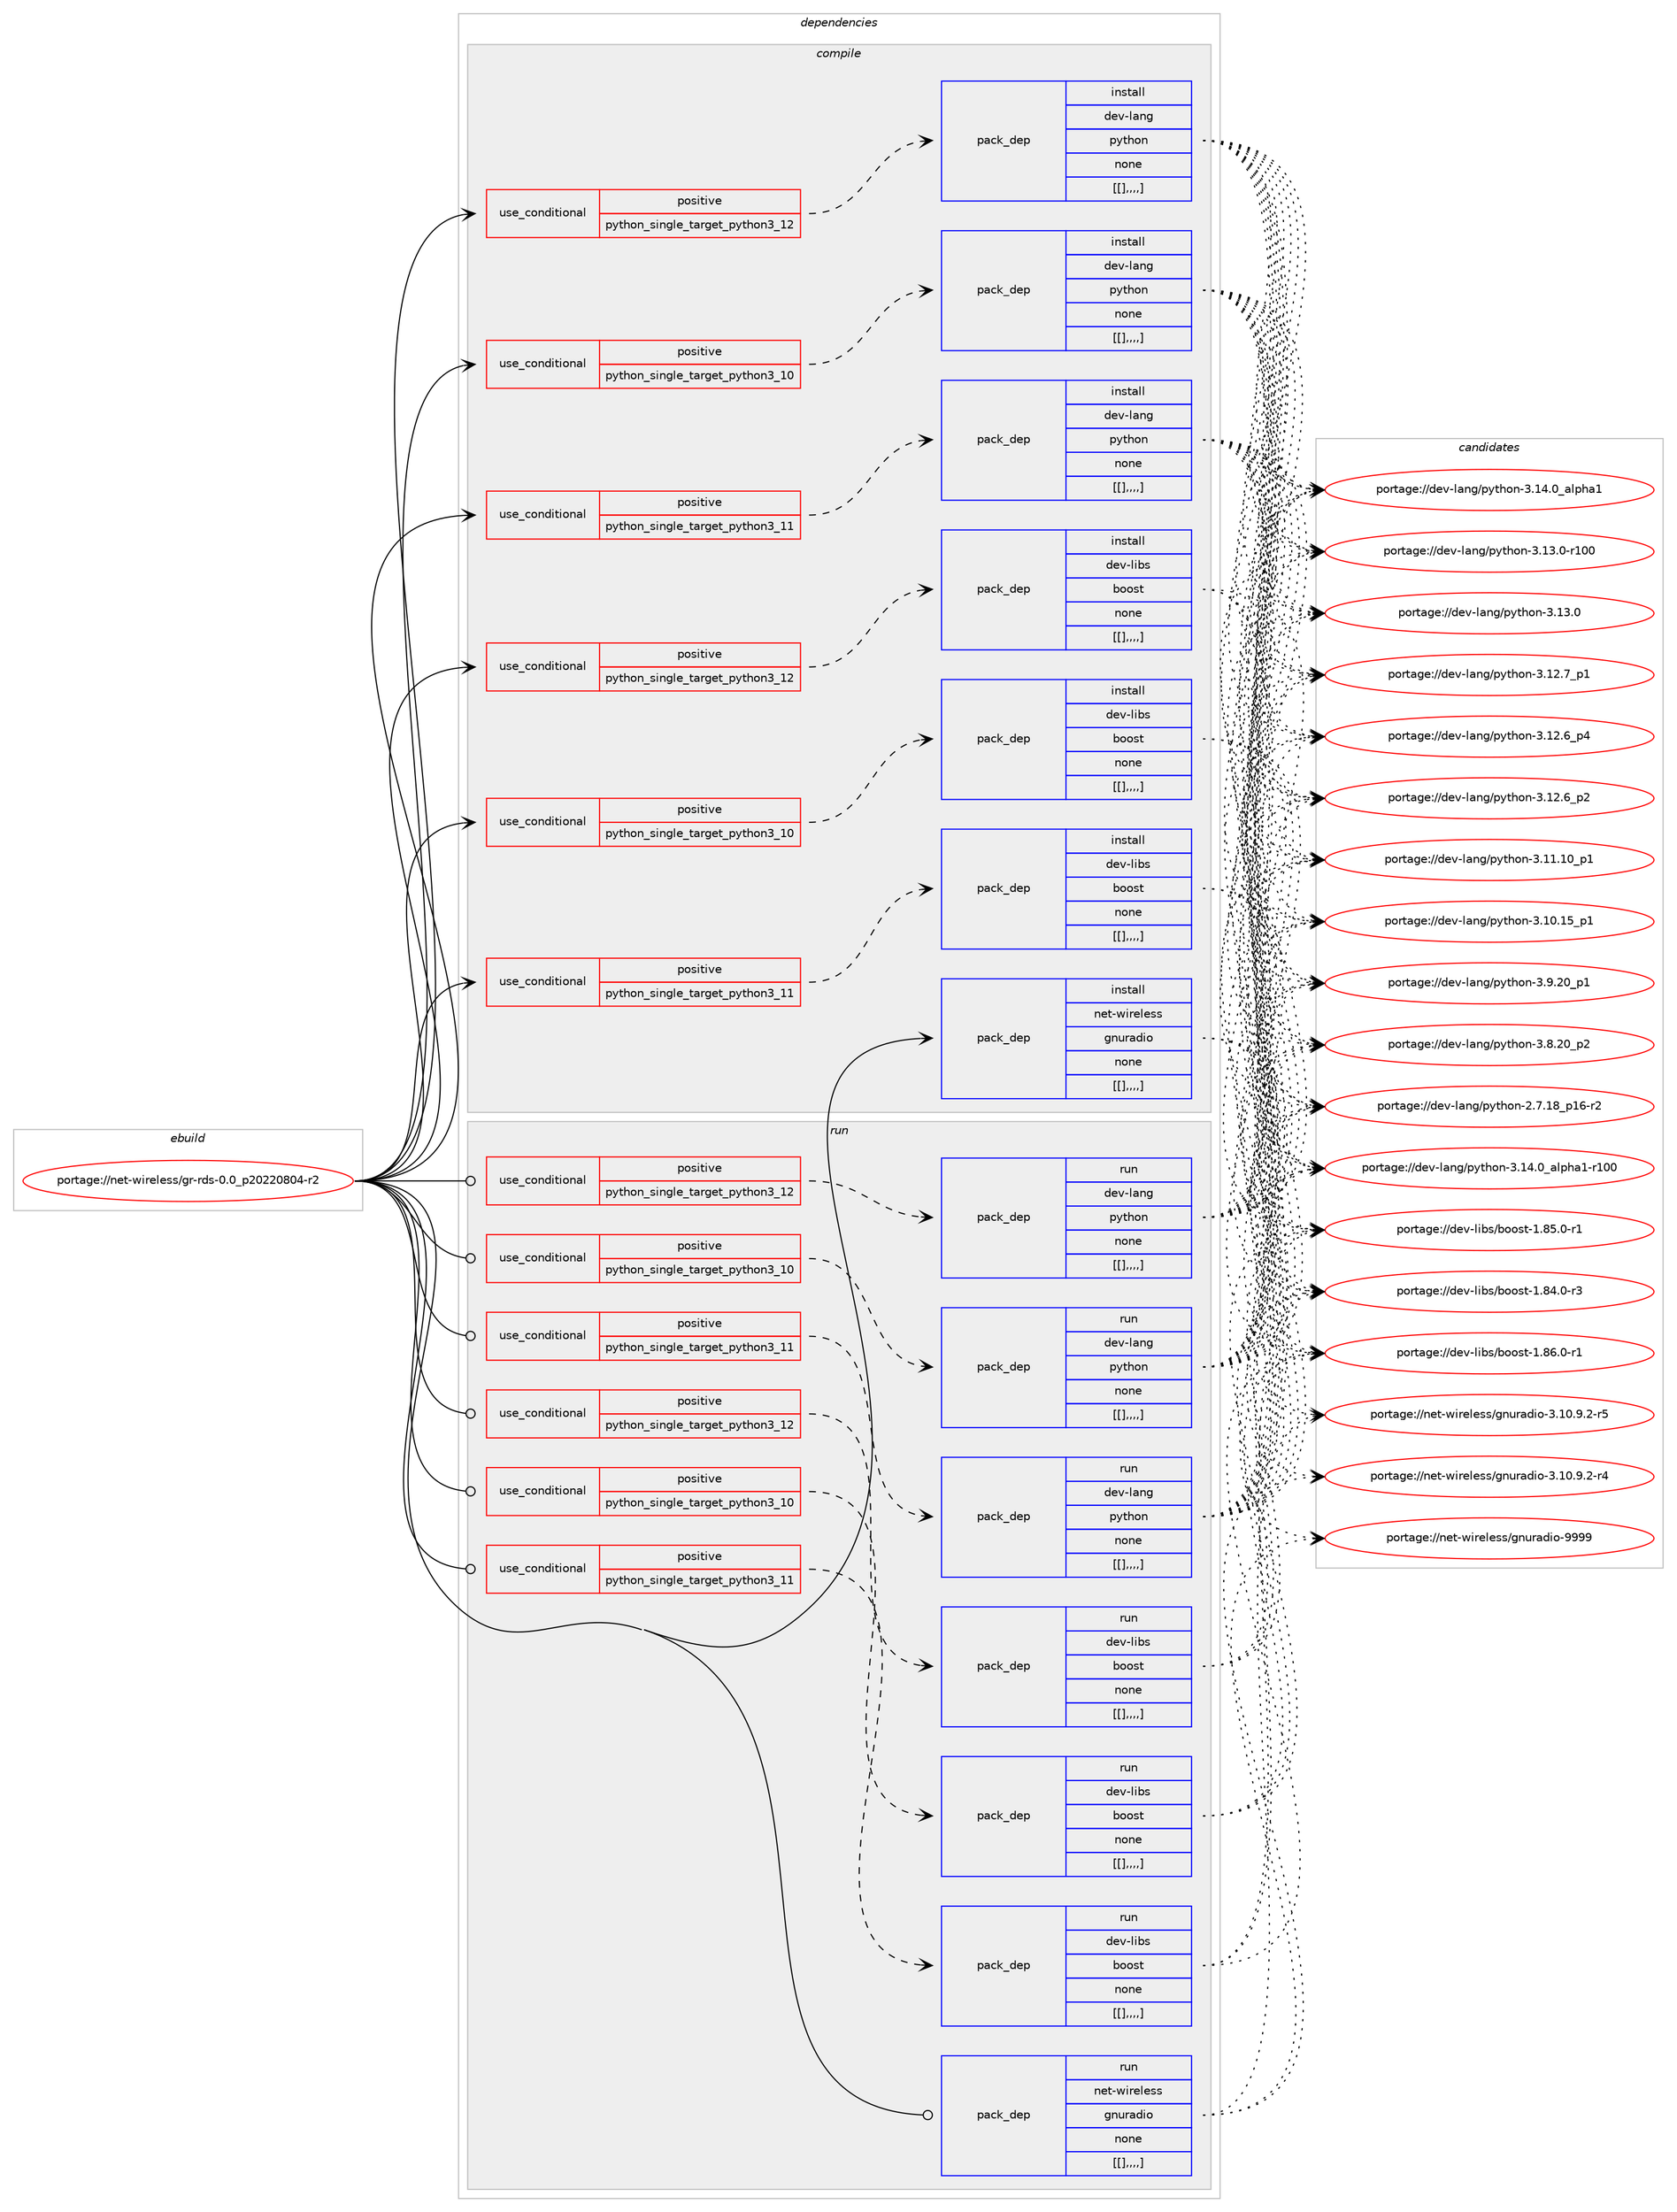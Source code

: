 digraph prolog {

# *************
# Graph options
# *************

newrank=true;
concentrate=true;
compound=true;
graph [rankdir=LR,fontname=Helvetica,fontsize=10,ranksep=1.5];#, ranksep=2.5, nodesep=0.2];
edge  [arrowhead=vee];
node  [fontname=Helvetica,fontsize=10];

# **********
# The ebuild
# **********

subgraph cluster_leftcol {
color=gray;
label=<<i>ebuild</i>>;
id [label="portage://net-wireless/gr-rds-0.0_p20220804-r2", color=red, width=4, href="../net-wireless/gr-rds-0.0_p20220804-r2.svg"];
}

# ****************
# The dependencies
# ****************

subgraph cluster_midcol {
color=gray;
label=<<i>dependencies</i>>;
subgraph cluster_compile {
fillcolor="#eeeeee";
style=filled;
label=<<i>compile</i>>;
subgraph cond109152 {
dependency411525 [label=<<TABLE BORDER="0" CELLBORDER="1" CELLSPACING="0" CELLPADDING="4"><TR><TD ROWSPAN="3" CELLPADDING="10">use_conditional</TD></TR><TR><TD>positive</TD></TR><TR><TD>python_single_target_python3_10</TD></TR></TABLE>>, shape=none, color=red];
subgraph pack299286 {
dependency411526 [label=<<TABLE BORDER="0" CELLBORDER="1" CELLSPACING="0" CELLPADDING="4" WIDTH="220"><TR><TD ROWSPAN="6" CELLPADDING="30">pack_dep</TD></TR><TR><TD WIDTH="110">install</TD></TR><TR><TD>dev-lang</TD></TR><TR><TD>python</TD></TR><TR><TD>none</TD></TR><TR><TD>[[],,,,]</TD></TR></TABLE>>, shape=none, color=blue];
}
dependency411525:e -> dependency411526:w [weight=20,style="dashed",arrowhead="vee"];
}
id:e -> dependency411525:w [weight=20,style="solid",arrowhead="vee"];
subgraph cond109174 {
dependency411607 [label=<<TABLE BORDER="0" CELLBORDER="1" CELLSPACING="0" CELLPADDING="4"><TR><TD ROWSPAN="3" CELLPADDING="10">use_conditional</TD></TR><TR><TD>positive</TD></TR><TR><TD>python_single_target_python3_10</TD></TR></TABLE>>, shape=none, color=red];
subgraph pack299350 {
dependency411641 [label=<<TABLE BORDER="0" CELLBORDER="1" CELLSPACING="0" CELLPADDING="4" WIDTH="220"><TR><TD ROWSPAN="6" CELLPADDING="30">pack_dep</TD></TR><TR><TD WIDTH="110">install</TD></TR><TR><TD>dev-libs</TD></TR><TR><TD>boost</TD></TR><TR><TD>none</TD></TR><TR><TD>[[],,,,]</TD></TR></TABLE>>, shape=none, color=blue];
}
dependency411607:e -> dependency411641:w [weight=20,style="dashed",arrowhead="vee"];
}
id:e -> dependency411607:w [weight=20,style="solid",arrowhead="vee"];
subgraph cond109204 {
dependency411647 [label=<<TABLE BORDER="0" CELLBORDER="1" CELLSPACING="0" CELLPADDING="4"><TR><TD ROWSPAN="3" CELLPADDING="10">use_conditional</TD></TR><TR><TD>positive</TD></TR><TR><TD>python_single_target_python3_11</TD></TR></TABLE>>, shape=none, color=red];
subgraph pack299374 {
dependency411683 [label=<<TABLE BORDER="0" CELLBORDER="1" CELLSPACING="0" CELLPADDING="4" WIDTH="220"><TR><TD ROWSPAN="6" CELLPADDING="30">pack_dep</TD></TR><TR><TD WIDTH="110">install</TD></TR><TR><TD>dev-lang</TD></TR><TR><TD>python</TD></TR><TR><TD>none</TD></TR><TR><TD>[[],,,,]</TD></TR></TABLE>>, shape=none, color=blue];
}
dependency411647:e -> dependency411683:w [weight=20,style="dashed",arrowhead="vee"];
}
id:e -> dependency411647:w [weight=20,style="solid",arrowhead="vee"];
subgraph cond109223 {
dependency411786 [label=<<TABLE BORDER="0" CELLBORDER="1" CELLSPACING="0" CELLPADDING="4"><TR><TD ROWSPAN="3" CELLPADDING="10">use_conditional</TD></TR><TR><TD>positive</TD></TR><TR><TD>python_single_target_python3_11</TD></TR></TABLE>>, shape=none, color=red];
subgraph pack299466 {
dependency411802 [label=<<TABLE BORDER="0" CELLBORDER="1" CELLSPACING="0" CELLPADDING="4" WIDTH="220"><TR><TD ROWSPAN="6" CELLPADDING="30">pack_dep</TD></TR><TR><TD WIDTH="110">install</TD></TR><TR><TD>dev-libs</TD></TR><TR><TD>boost</TD></TR><TR><TD>none</TD></TR><TR><TD>[[],,,,]</TD></TR></TABLE>>, shape=none, color=blue];
}
dependency411786:e -> dependency411802:w [weight=20,style="dashed",arrowhead="vee"];
}
id:e -> dependency411786:w [weight=20,style="solid",arrowhead="vee"];
subgraph cond109255 {
dependency411847 [label=<<TABLE BORDER="0" CELLBORDER="1" CELLSPACING="0" CELLPADDING="4"><TR><TD ROWSPAN="3" CELLPADDING="10">use_conditional</TD></TR><TR><TD>positive</TD></TR><TR><TD>python_single_target_python3_12</TD></TR></TABLE>>, shape=none, color=red];
subgraph pack299499 {
dependency411856 [label=<<TABLE BORDER="0" CELLBORDER="1" CELLSPACING="0" CELLPADDING="4" WIDTH="220"><TR><TD ROWSPAN="6" CELLPADDING="30">pack_dep</TD></TR><TR><TD WIDTH="110">install</TD></TR><TR><TD>dev-lang</TD></TR><TR><TD>python</TD></TR><TR><TD>none</TD></TR><TR><TD>[[],,,,]</TD></TR></TABLE>>, shape=none, color=blue];
}
dependency411847:e -> dependency411856:w [weight=20,style="dashed",arrowhead="vee"];
}
id:e -> dependency411847:w [weight=20,style="solid",arrowhead="vee"];
subgraph cond109278 {
dependency411881 [label=<<TABLE BORDER="0" CELLBORDER="1" CELLSPACING="0" CELLPADDING="4"><TR><TD ROWSPAN="3" CELLPADDING="10">use_conditional</TD></TR><TR><TD>positive</TD></TR><TR><TD>python_single_target_python3_12</TD></TR></TABLE>>, shape=none, color=red];
subgraph pack299532 {
dependency411949 [label=<<TABLE BORDER="0" CELLBORDER="1" CELLSPACING="0" CELLPADDING="4" WIDTH="220"><TR><TD ROWSPAN="6" CELLPADDING="30">pack_dep</TD></TR><TR><TD WIDTH="110">install</TD></TR><TR><TD>dev-libs</TD></TR><TR><TD>boost</TD></TR><TR><TD>none</TD></TR><TR><TD>[[],,,,]</TD></TR></TABLE>>, shape=none, color=blue];
}
dependency411881:e -> dependency411949:w [weight=20,style="dashed",arrowhead="vee"];
}
id:e -> dependency411881:w [weight=20,style="solid",arrowhead="vee"];
subgraph pack299567 {
dependency411972 [label=<<TABLE BORDER="0" CELLBORDER="1" CELLSPACING="0" CELLPADDING="4" WIDTH="220"><TR><TD ROWSPAN="6" CELLPADDING="30">pack_dep</TD></TR><TR><TD WIDTH="110">install</TD></TR><TR><TD>net-wireless</TD></TR><TR><TD>gnuradio</TD></TR><TR><TD>none</TD></TR><TR><TD>[[],,,,]</TD></TR></TABLE>>, shape=none, color=blue];
}
id:e -> dependency411972:w [weight=20,style="solid",arrowhead="vee"];
}
subgraph cluster_compileandrun {
fillcolor="#eeeeee";
style=filled;
label=<<i>compile and run</i>>;
}
subgraph cluster_run {
fillcolor="#eeeeee";
style=filled;
label=<<i>run</i>>;
subgraph cond109319 {
dependency412004 [label=<<TABLE BORDER="0" CELLBORDER="1" CELLSPACING="0" CELLPADDING="4"><TR><TD ROWSPAN="3" CELLPADDING="10">use_conditional</TD></TR><TR><TD>positive</TD></TR><TR><TD>python_single_target_python3_10</TD></TR></TABLE>>, shape=none, color=red];
subgraph pack299639 {
dependency412076 [label=<<TABLE BORDER="0" CELLBORDER="1" CELLSPACING="0" CELLPADDING="4" WIDTH="220"><TR><TD ROWSPAN="6" CELLPADDING="30">pack_dep</TD></TR><TR><TD WIDTH="110">run</TD></TR><TR><TD>dev-lang</TD></TR><TR><TD>python</TD></TR><TR><TD>none</TD></TR><TR><TD>[[],,,,]</TD></TR></TABLE>>, shape=none, color=blue];
}
dependency412004:e -> dependency412076:w [weight=20,style="dashed",arrowhead="vee"];
}
id:e -> dependency412004:w [weight=20,style="solid",arrowhead="odot"];
subgraph cond109348 {
dependency412115 [label=<<TABLE BORDER="0" CELLBORDER="1" CELLSPACING="0" CELLPADDING="4"><TR><TD ROWSPAN="3" CELLPADDING="10">use_conditional</TD></TR><TR><TD>positive</TD></TR><TR><TD>python_single_target_python3_10</TD></TR></TABLE>>, shape=none, color=red];
subgraph pack299705 {
dependency412173 [label=<<TABLE BORDER="0" CELLBORDER="1" CELLSPACING="0" CELLPADDING="4" WIDTH="220"><TR><TD ROWSPAN="6" CELLPADDING="30">pack_dep</TD></TR><TR><TD WIDTH="110">run</TD></TR><TR><TD>dev-libs</TD></TR><TR><TD>boost</TD></TR><TR><TD>none</TD></TR><TR><TD>[[],,,,]</TD></TR></TABLE>>, shape=none, color=blue];
}
dependency412115:e -> dependency412173:w [weight=20,style="dashed",arrowhead="vee"];
}
id:e -> dependency412115:w [weight=20,style="solid",arrowhead="odot"];
subgraph cond109379 {
dependency412179 [label=<<TABLE BORDER="0" CELLBORDER="1" CELLSPACING="0" CELLPADDING="4"><TR><TD ROWSPAN="3" CELLPADDING="10">use_conditional</TD></TR><TR><TD>positive</TD></TR><TR><TD>python_single_target_python3_11</TD></TR></TABLE>>, shape=none, color=red];
subgraph pack299725 {
dependency412182 [label=<<TABLE BORDER="0" CELLBORDER="1" CELLSPACING="0" CELLPADDING="4" WIDTH="220"><TR><TD ROWSPAN="6" CELLPADDING="30">pack_dep</TD></TR><TR><TD WIDTH="110">run</TD></TR><TR><TD>dev-lang</TD></TR><TR><TD>python</TD></TR><TR><TD>none</TD></TR><TR><TD>[[],,,,]</TD></TR></TABLE>>, shape=none, color=blue];
}
dependency412179:e -> dependency412182:w [weight=20,style="dashed",arrowhead="vee"];
}
id:e -> dependency412179:w [weight=20,style="solid",arrowhead="odot"];
subgraph cond109387 {
dependency412210 [label=<<TABLE BORDER="0" CELLBORDER="1" CELLSPACING="0" CELLPADDING="4"><TR><TD ROWSPAN="3" CELLPADDING="10">use_conditional</TD></TR><TR><TD>positive</TD></TR><TR><TD>python_single_target_python3_11</TD></TR></TABLE>>, shape=none, color=red];
subgraph pack299761 {
dependency412253 [label=<<TABLE BORDER="0" CELLBORDER="1" CELLSPACING="0" CELLPADDING="4" WIDTH="220"><TR><TD ROWSPAN="6" CELLPADDING="30">pack_dep</TD></TR><TR><TD WIDTH="110">run</TD></TR><TR><TD>dev-libs</TD></TR><TR><TD>boost</TD></TR><TR><TD>none</TD></TR><TR><TD>[[],,,,]</TD></TR></TABLE>>, shape=none, color=blue];
}
dependency412210:e -> dependency412253:w [weight=20,style="dashed",arrowhead="vee"];
}
id:e -> dependency412210:w [weight=20,style="solid",arrowhead="odot"];
subgraph cond109429 {
dependency412353 [label=<<TABLE BORDER="0" CELLBORDER="1" CELLSPACING="0" CELLPADDING="4"><TR><TD ROWSPAN="3" CELLPADDING="10">use_conditional</TD></TR><TR><TD>positive</TD></TR><TR><TD>python_single_target_python3_12</TD></TR></TABLE>>, shape=none, color=red];
subgraph pack299839 {
dependency412427 [label=<<TABLE BORDER="0" CELLBORDER="1" CELLSPACING="0" CELLPADDING="4" WIDTH="220"><TR><TD ROWSPAN="6" CELLPADDING="30">pack_dep</TD></TR><TR><TD WIDTH="110">run</TD></TR><TR><TD>dev-lang</TD></TR><TR><TD>python</TD></TR><TR><TD>none</TD></TR><TR><TD>[[],,,,]</TD></TR></TABLE>>, shape=none, color=blue];
}
dependency412353:e -> dependency412427:w [weight=20,style="dashed",arrowhead="vee"];
}
id:e -> dependency412353:w [weight=20,style="solid",arrowhead="odot"];
subgraph cond109457 {
dependency412449 [label=<<TABLE BORDER="0" CELLBORDER="1" CELLSPACING="0" CELLPADDING="4"><TR><TD ROWSPAN="3" CELLPADDING="10">use_conditional</TD></TR><TR><TD>positive</TD></TR><TR><TD>python_single_target_python3_12</TD></TR></TABLE>>, shape=none, color=red];
subgraph pack299909 {
dependency412513 [label=<<TABLE BORDER="0" CELLBORDER="1" CELLSPACING="0" CELLPADDING="4" WIDTH="220"><TR><TD ROWSPAN="6" CELLPADDING="30">pack_dep</TD></TR><TR><TD WIDTH="110">run</TD></TR><TR><TD>dev-libs</TD></TR><TR><TD>boost</TD></TR><TR><TD>none</TD></TR><TR><TD>[[],,,,]</TD></TR></TABLE>>, shape=none, color=blue];
}
dependency412449:e -> dependency412513:w [weight=20,style="dashed",arrowhead="vee"];
}
id:e -> dependency412449:w [weight=20,style="solid",arrowhead="odot"];
subgraph pack299959 {
dependency412536 [label=<<TABLE BORDER="0" CELLBORDER="1" CELLSPACING="0" CELLPADDING="4" WIDTH="220"><TR><TD ROWSPAN="6" CELLPADDING="30">pack_dep</TD></TR><TR><TD WIDTH="110">run</TD></TR><TR><TD>net-wireless</TD></TR><TR><TD>gnuradio</TD></TR><TR><TD>none</TD></TR><TR><TD>[[],,,,]</TD></TR></TABLE>>, shape=none, color=blue];
}
id:e -> dependency412536:w [weight=20,style="solid",arrowhead="odot"];
}
}

# **************
# The candidates
# **************

subgraph cluster_choices {
rank=same;
color=gray;
label=<<i>candidates</i>>;

subgraph choice299283 {
color=black;
nodesep=1;
choice100101118451089711010347112121116104111110455146495246489597108112104974945114494848 [label="portage://dev-lang/python-3.14.0_alpha1-r100", color=red, width=4,href="../dev-lang/python-3.14.0_alpha1-r100.svg"];
choice1001011184510897110103471121211161041111104551464952464895971081121049749 [label="portage://dev-lang/python-3.14.0_alpha1", color=red, width=4,href="../dev-lang/python-3.14.0_alpha1.svg"];
choice1001011184510897110103471121211161041111104551464951464845114494848 [label="portage://dev-lang/python-3.13.0-r100", color=red, width=4,href="../dev-lang/python-3.13.0-r100.svg"];
choice10010111845108971101034711212111610411111045514649514648 [label="portage://dev-lang/python-3.13.0", color=red, width=4,href="../dev-lang/python-3.13.0.svg"];
choice100101118451089711010347112121116104111110455146495046559511249 [label="portage://dev-lang/python-3.12.7_p1", color=red, width=4,href="../dev-lang/python-3.12.7_p1.svg"];
choice100101118451089711010347112121116104111110455146495046549511252 [label="portage://dev-lang/python-3.12.6_p4", color=red, width=4,href="../dev-lang/python-3.12.6_p4.svg"];
choice100101118451089711010347112121116104111110455146495046549511250 [label="portage://dev-lang/python-3.12.6_p2", color=red, width=4,href="../dev-lang/python-3.12.6_p2.svg"];
choice10010111845108971101034711212111610411111045514649494649489511249 [label="portage://dev-lang/python-3.11.10_p1", color=red, width=4,href="../dev-lang/python-3.11.10_p1.svg"];
choice10010111845108971101034711212111610411111045514649484649539511249 [label="portage://dev-lang/python-3.10.15_p1", color=red, width=4,href="../dev-lang/python-3.10.15_p1.svg"];
choice100101118451089711010347112121116104111110455146574650489511249 [label="portage://dev-lang/python-3.9.20_p1", color=red, width=4,href="../dev-lang/python-3.9.20_p1.svg"];
choice100101118451089711010347112121116104111110455146564650489511250 [label="portage://dev-lang/python-3.8.20_p2", color=red, width=4,href="../dev-lang/python-3.8.20_p2.svg"];
choice100101118451089711010347112121116104111110455046554649569511249544511450 [label="portage://dev-lang/python-2.7.18_p16-r2", color=red, width=4,href="../dev-lang/python-2.7.18_p16-r2.svg"];
dependency411526:e -> choice100101118451089711010347112121116104111110455146495246489597108112104974945114494848:w [style=dotted,weight="100"];
dependency411526:e -> choice1001011184510897110103471121211161041111104551464952464895971081121049749:w [style=dotted,weight="100"];
dependency411526:e -> choice1001011184510897110103471121211161041111104551464951464845114494848:w [style=dotted,weight="100"];
dependency411526:e -> choice10010111845108971101034711212111610411111045514649514648:w [style=dotted,weight="100"];
dependency411526:e -> choice100101118451089711010347112121116104111110455146495046559511249:w [style=dotted,weight="100"];
dependency411526:e -> choice100101118451089711010347112121116104111110455146495046549511252:w [style=dotted,weight="100"];
dependency411526:e -> choice100101118451089711010347112121116104111110455146495046549511250:w [style=dotted,weight="100"];
dependency411526:e -> choice10010111845108971101034711212111610411111045514649494649489511249:w [style=dotted,weight="100"];
dependency411526:e -> choice10010111845108971101034711212111610411111045514649484649539511249:w [style=dotted,weight="100"];
dependency411526:e -> choice100101118451089711010347112121116104111110455146574650489511249:w [style=dotted,weight="100"];
dependency411526:e -> choice100101118451089711010347112121116104111110455146564650489511250:w [style=dotted,weight="100"];
dependency411526:e -> choice100101118451089711010347112121116104111110455046554649569511249544511450:w [style=dotted,weight="100"];
}
subgraph choice299310 {
color=black;
nodesep=1;
choice10010111845108105981154798111111115116454946565446484511449 [label="portage://dev-libs/boost-1.86.0-r1", color=red, width=4,href="../dev-libs/boost-1.86.0-r1.svg"];
choice10010111845108105981154798111111115116454946565346484511449 [label="portage://dev-libs/boost-1.85.0-r1", color=red, width=4,href="../dev-libs/boost-1.85.0-r1.svg"];
choice10010111845108105981154798111111115116454946565246484511451 [label="portage://dev-libs/boost-1.84.0-r3", color=red, width=4,href="../dev-libs/boost-1.84.0-r3.svg"];
dependency411641:e -> choice10010111845108105981154798111111115116454946565446484511449:w [style=dotted,weight="100"];
dependency411641:e -> choice10010111845108105981154798111111115116454946565346484511449:w [style=dotted,weight="100"];
dependency411641:e -> choice10010111845108105981154798111111115116454946565246484511451:w [style=dotted,weight="100"];
}
subgraph choice299324 {
color=black;
nodesep=1;
choice100101118451089711010347112121116104111110455146495246489597108112104974945114494848 [label="portage://dev-lang/python-3.14.0_alpha1-r100", color=red, width=4,href="../dev-lang/python-3.14.0_alpha1-r100.svg"];
choice1001011184510897110103471121211161041111104551464952464895971081121049749 [label="portage://dev-lang/python-3.14.0_alpha1", color=red, width=4,href="../dev-lang/python-3.14.0_alpha1.svg"];
choice1001011184510897110103471121211161041111104551464951464845114494848 [label="portage://dev-lang/python-3.13.0-r100", color=red, width=4,href="../dev-lang/python-3.13.0-r100.svg"];
choice10010111845108971101034711212111610411111045514649514648 [label="portage://dev-lang/python-3.13.0", color=red, width=4,href="../dev-lang/python-3.13.0.svg"];
choice100101118451089711010347112121116104111110455146495046559511249 [label="portage://dev-lang/python-3.12.7_p1", color=red, width=4,href="../dev-lang/python-3.12.7_p1.svg"];
choice100101118451089711010347112121116104111110455146495046549511252 [label="portage://dev-lang/python-3.12.6_p4", color=red, width=4,href="../dev-lang/python-3.12.6_p4.svg"];
choice100101118451089711010347112121116104111110455146495046549511250 [label="portage://dev-lang/python-3.12.6_p2", color=red, width=4,href="../dev-lang/python-3.12.6_p2.svg"];
choice10010111845108971101034711212111610411111045514649494649489511249 [label="portage://dev-lang/python-3.11.10_p1", color=red, width=4,href="../dev-lang/python-3.11.10_p1.svg"];
choice10010111845108971101034711212111610411111045514649484649539511249 [label="portage://dev-lang/python-3.10.15_p1", color=red, width=4,href="../dev-lang/python-3.10.15_p1.svg"];
choice100101118451089711010347112121116104111110455146574650489511249 [label="portage://dev-lang/python-3.9.20_p1", color=red, width=4,href="../dev-lang/python-3.9.20_p1.svg"];
choice100101118451089711010347112121116104111110455146564650489511250 [label="portage://dev-lang/python-3.8.20_p2", color=red, width=4,href="../dev-lang/python-3.8.20_p2.svg"];
choice100101118451089711010347112121116104111110455046554649569511249544511450 [label="portage://dev-lang/python-2.7.18_p16-r2", color=red, width=4,href="../dev-lang/python-2.7.18_p16-r2.svg"];
dependency411683:e -> choice100101118451089711010347112121116104111110455146495246489597108112104974945114494848:w [style=dotted,weight="100"];
dependency411683:e -> choice1001011184510897110103471121211161041111104551464952464895971081121049749:w [style=dotted,weight="100"];
dependency411683:e -> choice1001011184510897110103471121211161041111104551464951464845114494848:w [style=dotted,weight="100"];
dependency411683:e -> choice10010111845108971101034711212111610411111045514649514648:w [style=dotted,weight="100"];
dependency411683:e -> choice100101118451089711010347112121116104111110455146495046559511249:w [style=dotted,weight="100"];
dependency411683:e -> choice100101118451089711010347112121116104111110455146495046549511252:w [style=dotted,weight="100"];
dependency411683:e -> choice100101118451089711010347112121116104111110455146495046549511250:w [style=dotted,weight="100"];
dependency411683:e -> choice10010111845108971101034711212111610411111045514649494649489511249:w [style=dotted,weight="100"];
dependency411683:e -> choice10010111845108971101034711212111610411111045514649484649539511249:w [style=dotted,weight="100"];
dependency411683:e -> choice100101118451089711010347112121116104111110455146574650489511249:w [style=dotted,weight="100"];
dependency411683:e -> choice100101118451089711010347112121116104111110455146564650489511250:w [style=dotted,weight="100"];
dependency411683:e -> choice100101118451089711010347112121116104111110455046554649569511249544511450:w [style=dotted,weight="100"];
}
subgraph choice299334 {
color=black;
nodesep=1;
choice10010111845108105981154798111111115116454946565446484511449 [label="portage://dev-libs/boost-1.86.0-r1", color=red, width=4,href="../dev-libs/boost-1.86.0-r1.svg"];
choice10010111845108105981154798111111115116454946565346484511449 [label="portage://dev-libs/boost-1.85.0-r1", color=red, width=4,href="../dev-libs/boost-1.85.0-r1.svg"];
choice10010111845108105981154798111111115116454946565246484511451 [label="portage://dev-libs/boost-1.84.0-r3", color=red, width=4,href="../dev-libs/boost-1.84.0-r3.svg"];
dependency411802:e -> choice10010111845108105981154798111111115116454946565446484511449:w [style=dotted,weight="100"];
dependency411802:e -> choice10010111845108105981154798111111115116454946565346484511449:w [style=dotted,weight="100"];
dependency411802:e -> choice10010111845108105981154798111111115116454946565246484511451:w [style=dotted,weight="100"];
}
subgraph choice299339 {
color=black;
nodesep=1;
choice100101118451089711010347112121116104111110455146495246489597108112104974945114494848 [label="portage://dev-lang/python-3.14.0_alpha1-r100", color=red, width=4,href="../dev-lang/python-3.14.0_alpha1-r100.svg"];
choice1001011184510897110103471121211161041111104551464952464895971081121049749 [label="portage://dev-lang/python-3.14.0_alpha1", color=red, width=4,href="../dev-lang/python-3.14.0_alpha1.svg"];
choice1001011184510897110103471121211161041111104551464951464845114494848 [label="portage://dev-lang/python-3.13.0-r100", color=red, width=4,href="../dev-lang/python-3.13.0-r100.svg"];
choice10010111845108971101034711212111610411111045514649514648 [label="portage://dev-lang/python-3.13.0", color=red, width=4,href="../dev-lang/python-3.13.0.svg"];
choice100101118451089711010347112121116104111110455146495046559511249 [label="portage://dev-lang/python-3.12.7_p1", color=red, width=4,href="../dev-lang/python-3.12.7_p1.svg"];
choice100101118451089711010347112121116104111110455146495046549511252 [label="portage://dev-lang/python-3.12.6_p4", color=red, width=4,href="../dev-lang/python-3.12.6_p4.svg"];
choice100101118451089711010347112121116104111110455146495046549511250 [label="portage://dev-lang/python-3.12.6_p2", color=red, width=4,href="../dev-lang/python-3.12.6_p2.svg"];
choice10010111845108971101034711212111610411111045514649494649489511249 [label="portage://dev-lang/python-3.11.10_p1", color=red, width=4,href="../dev-lang/python-3.11.10_p1.svg"];
choice10010111845108971101034711212111610411111045514649484649539511249 [label="portage://dev-lang/python-3.10.15_p1", color=red, width=4,href="../dev-lang/python-3.10.15_p1.svg"];
choice100101118451089711010347112121116104111110455146574650489511249 [label="portage://dev-lang/python-3.9.20_p1", color=red, width=4,href="../dev-lang/python-3.9.20_p1.svg"];
choice100101118451089711010347112121116104111110455146564650489511250 [label="portage://dev-lang/python-3.8.20_p2", color=red, width=4,href="../dev-lang/python-3.8.20_p2.svg"];
choice100101118451089711010347112121116104111110455046554649569511249544511450 [label="portage://dev-lang/python-2.7.18_p16-r2", color=red, width=4,href="../dev-lang/python-2.7.18_p16-r2.svg"];
dependency411856:e -> choice100101118451089711010347112121116104111110455146495246489597108112104974945114494848:w [style=dotted,weight="100"];
dependency411856:e -> choice1001011184510897110103471121211161041111104551464952464895971081121049749:w [style=dotted,weight="100"];
dependency411856:e -> choice1001011184510897110103471121211161041111104551464951464845114494848:w [style=dotted,weight="100"];
dependency411856:e -> choice10010111845108971101034711212111610411111045514649514648:w [style=dotted,weight="100"];
dependency411856:e -> choice100101118451089711010347112121116104111110455146495046559511249:w [style=dotted,weight="100"];
dependency411856:e -> choice100101118451089711010347112121116104111110455146495046549511252:w [style=dotted,weight="100"];
dependency411856:e -> choice100101118451089711010347112121116104111110455146495046549511250:w [style=dotted,weight="100"];
dependency411856:e -> choice10010111845108971101034711212111610411111045514649494649489511249:w [style=dotted,weight="100"];
dependency411856:e -> choice10010111845108971101034711212111610411111045514649484649539511249:w [style=dotted,weight="100"];
dependency411856:e -> choice100101118451089711010347112121116104111110455146574650489511249:w [style=dotted,weight="100"];
dependency411856:e -> choice100101118451089711010347112121116104111110455146564650489511250:w [style=dotted,weight="100"];
dependency411856:e -> choice100101118451089711010347112121116104111110455046554649569511249544511450:w [style=dotted,weight="100"];
}
subgraph choice299402 {
color=black;
nodesep=1;
choice10010111845108105981154798111111115116454946565446484511449 [label="portage://dev-libs/boost-1.86.0-r1", color=red, width=4,href="../dev-libs/boost-1.86.0-r1.svg"];
choice10010111845108105981154798111111115116454946565346484511449 [label="portage://dev-libs/boost-1.85.0-r1", color=red, width=4,href="../dev-libs/boost-1.85.0-r1.svg"];
choice10010111845108105981154798111111115116454946565246484511451 [label="portage://dev-libs/boost-1.84.0-r3", color=red, width=4,href="../dev-libs/boost-1.84.0-r3.svg"];
dependency411949:e -> choice10010111845108105981154798111111115116454946565446484511449:w [style=dotted,weight="100"];
dependency411949:e -> choice10010111845108105981154798111111115116454946565346484511449:w [style=dotted,weight="100"];
dependency411949:e -> choice10010111845108105981154798111111115116454946565246484511451:w [style=dotted,weight="100"];
}
subgraph choice299450 {
color=black;
nodesep=1;
choice1101011164511910511410110810111511547103110117114971001051114557575757 [label="portage://net-wireless/gnuradio-9999", color=red, width=4,href="../net-wireless/gnuradio-9999.svg"];
choice1101011164511910511410110810111511547103110117114971001051114551464948465746504511453 [label="portage://net-wireless/gnuradio-3.10.9.2-r5", color=red, width=4,href="../net-wireless/gnuradio-3.10.9.2-r5.svg"];
choice1101011164511910511410110810111511547103110117114971001051114551464948465746504511452 [label="portage://net-wireless/gnuradio-3.10.9.2-r4", color=red, width=4,href="../net-wireless/gnuradio-3.10.9.2-r4.svg"];
dependency411972:e -> choice1101011164511910511410110810111511547103110117114971001051114557575757:w [style=dotted,weight="100"];
dependency411972:e -> choice1101011164511910511410110810111511547103110117114971001051114551464948465746504511453:w [style=dotted,weight="100"];
dependency411972:e -> choice1101011164511910511410110810111511547103110117114971001051114551464948465746504511452:w [style=dotted,weight="100"];
}
subgraph choice299494 {
color=black;
nodesep=1;
choice100101118451089711010347112121116104111110455146495246489597108112104974945114494848 [label="portage://dev-lang/python-3.14.0_alpha1-r100", color=red, width=4,href="../dev-lang/python-3.14.0_alpha1-r100.svg"];
choice1001011184510897110103471121211161041111104551464952464895971081121049749 [label="portage://dev-lang/python-3.14.0_alpha1", color=red, width=4,href="../dev-lang/python-3.14.0_alpha1.svg"];
choice1001011184510897110103471121211161041111104551464951464845114494848 [label="portage://dev-lang/python-3.13.0-r100", color=red, width=4,href="../dev-lang/python-3.13.0-r100.svg"];
choice10010111845108971101034711212111610411111045514649514648 [label="portage://dev-lang/python-3.13.0", color=red, width=4,href="../dev-lang/python-3.13.0.svg"];
choice100101118451089711010347112121116104111110455146495046559511249 [label="portage://dev-lang/python-3.12.7_p1", color=red, width=4,href="../dev-lang/python-3.12.7_p1.svg"];
choice100101118451089711010347112121116104111110455146495046549511252 [label="portage://dev-lang/python-3.12.6_p4", color=red, width=4,href="../dev-lang/python-3.12.6_p4.svg"];
choice100101118451089711010347112121116104111110455146495046549511250 [label="portage://dev-lang/python-3.12.6_p2", color=red, width=4,href="../dev-lang/python-3.12.6_p2.svg"];
choice10010111845108971101034711212111610411111045514649494649489511249 [label="portage://dev-lang/python-3.11.10_p1", color=red, width=4,href="../dev-lang/python-3.11.10_p1.svg"];
choice10010111845108971101034711212111610411111045514649484649539511249 [label="portage://dev-lang/python-3.10.15_p1", color=red, width=4,href="../dev-lang/python-3.10.15_p1.svg"];
choice100101118451089711010347112121116104111110455146574650489511249 [label="portage://dev-lang/python-3.9.20_p1", color=red, width=4,href="../dev-lang/python-3.9.20_p1.svg"];
choice100101118451089711010347112121116104111110455146564650489511250 [label="portage://dev-lang/python-3.8.20_p2", color=red, width=4,href="../dev-lang/python-3.8.20_p2.svg"];
choice100101118451089711010347112121116104111110455046554649569511249544511450 [label="portage://dev-lang/python-2.7.18_p16-r2", color=red, width=4,href="../dev-lang/python-2.7.18_p16-r2.svg"];
dependency412076:e -> choice100101118451089711010347112121116104111110455146495246489597108112104974945114494848:w [style=dotted,weight="100"];
dependency412076:e -> choice1001011184510897110103471121211161041111104551464952464895971081121049749:w [style=dotted,weight="100"];
dependency412076:e -> choice1001011184510897110103471121211161041111104551464951464845114494848:w [style=dotted,weight="100"];
dependency412076:e -> choice10010111845108971101034711212111610411111045514649514648:w [style=dotted,weight="100"];
dependency412076:e -> choice100101118451089711010347112121116104111110455146495046559511249:w [style=dotted,weight="100"];
dependency412076:e -> choice100101118451089711010347112121116104111110455146495046549511252:w [style=dotted,weight="100"];
dependency412076:e -> choice100101118451089711010347112121116104111110455146495046549511250:w [style=dotted,weight="100"];
dependency412076:e -> choice10010111845108971101034711212111610411111045514649494649489511249:w [style=dotted,weight="100"];
dependency412076:e -> choice10010111845108971101034711212111610411111045514649484649539511249:w [style=dotted,weight="100"];
dependency412076:e -> choice100101118451089711010347112121116104111110455146574650489511249:w [style=dotted,weight="100"];
dependency412076:e -> choice100101118451089711010347112121116104111110455146564650489511250:w [style=dotted,weight="100"];
dependency412076:e -> choice100101118451089711010347112121116104111110455046554649569511249544511450:w [style=dotted,weight="100"];
}
subgraph choice299534 {
color=black;
nodesep=1;
choice10010111845108105981154798111111115116454946565446484511449 [label="portage://dev-libs/boost-1.86.0-r1", color=red, width=4,href="../dev-libs/boost-1.86.0-r1.svg"];
choice10010111845108105981154798111111115116454946565346484511449 [label="portage://dev-libs/boost-1.85.0-r1", color=red, width=4,href="../dev-libs/boost-1.85.0-r1.svg"];
choice10010111845108105981154798111111115116454946565246484511451 [label="portage://dev-libs/boost-1.84.0-r3", color=red, width=4,href="../dev-libs/boost-1.84.0-r3.svg"];
dependency412173:e -> choice10010111845108105981154798111111115116454946565446484511449:w [style=dotted,weight="100"];
dependency412173:e -> choice10010111845108105981154798111111115116454946565346484511449:w [style=dotted,weight="100"];
dependency412173:e -> choice10010111845108105981154798111111115116454946565246484511451:w [style=dotted,weight="100"];
}
subgraph choice299578 {
color=black;
nodesep=1;
choice100101118451089711010347112121116104111110455146495246489597108112104974945114494848 [label="portage://dev-lang/python-3.14.0_alpha1-r100", color=red, width=4,href="../dev-lang/python-3.14.0_alpha1-r100.svg"];
choice1001011184510897110103471121211161041111104551464952464895971081121049749 [label="portage://dev-lang/python-3.14.0_alpha1", color=red, width=4,href="../dev-lang/python-3.14.0_alpha1.svg"];
choice1001011184510897110103471121211161041111104551464951464845114494848 [label="portage://dev-lang/python-3.13.0-r100", color=red, width=4,href="../dev-lang/python-3.13.0-r100.svg"];
choice10010111845108971101034711212111610411111045514649514648 [label="portage://dev-lang/python-3.13.0", color=red, width=4,href="../dev-lang/python-3.13.0.svg"];
choice100101118451089711010347112121116104111110455146495046559511249 [label="portage://dev-lang/python-3.12.7_p1", color=red, width=4,href="../dev-lang/python-3.12.7_p1.svg"];
choice100101118451089711010347112121116104111110455146495046549511252 [label="portage://dev-lang/python-3.12.6_p4", color=red, width=4,href="../dev-lang/python-3.12.6_p4.svg"];
choice100101118451089711010347112121116104111110455146495046549511250 [label="portage://dev-lang/python-3.12.6_p2", color=red, width=4,href="../dev-lang/python-3.12.6_p2.svg"];
choice10010111845108971101034711212111610411111045514649494649489511249 [label="portage://dev-lang/python-3.11.10_p1", color=red, width=4,href="../dev-lang/python-3.11.10_p1.svg"];
choice10010111845108971101034711212111610411111045514649484649539511249 [label="portage://dev-lang/python-3.10.15_p1", color=red, width=4,href="../dev-lang/python-3.10.15_p1.svg"];
choice100101118451089711010347112121116104111110455146574650489511249 [label="portage://dev-lang/python-3.9.20_p1", color=red, width=4,href="../dev-lang/python-3.9.20_p1.svg"];
choice100101118451089711010347112121116104111110455146564650489511250 [label="portage://dev-lang/python-3.8.20_p2", color=red, width=4,href="../dev-lang/python-3.8.20_p2.svg"];
choice100101118451089711010347112121116104111110455046554649569511249544511450 [label="portage://dev-lang/python-2.7.18_p16-r2", color=red, width=4,href="../dev-lang/python-2.7.18_p16-r2.svg"];
dependency412182:e -> choice100101118451089711010347112121116104111110455146495246489597108112104974945114494848:w [style=dotted,weight="100"];
dependency412182:e -> choice1001011184510897110103471121211161041111104551464952464895971081121049749:w [style=dotted,weight="100"];
dependency412182:e -> choice1001011184510897110103471121211161041111104551464951464845114494848:w [style=dotted,weight="100"];
dependency412182:e -> choice10010111845108971101034711212111610411111045514649514648:w [style=dotted,weight="100"];
dependency412182:e -> choice100101118451089711010347112121116104111110455146495046559511249:w [style=dotted,weight="100"];
dependency412182:e -> choice100101118451089711010347112121116104111110455146495046549511252:w [style=dotted,weight="100"];
dependency412182:e -> choice100101118451089711010347112121116104111110455146495046549511250:w [style=dotted,weight="100"];
dependency412182:e -> choice10010111845108971101034711212111610411111045514649494649489511249:w [style=dotted,weight="100"];
dependency412182:e -> choice10010111845108971101034711212111610411111045514649484649539511249:w [style=dotted,weight="100"];
dependency412182:e -> choice100101118451089711010347112121116104111110455146574650489511249:w [style=dotted,weight="100"];
dependency412182:e -> choice100101118451089711010347112121116104111110455146564650489511250:w [style=dotted,weight="100"];
dependency412182:e -> choice100101118451089711010347112121116104111110455046554649569511249544511450:w [style=dotted,weight="100"];
}
subgraph choice299613 {
color=black;
nodesep=1;
choice10010111845108105981154798111111115116454946565446484511449 [label="portage://dev-libs/boost-1.86.0-r1", color=red, width=4,href="../dev-libs/boost-1.86.0-r1.svg"];
choice10010111845108105981154798111111115116454946565346484511449 [label="portage://dev-libs/boost-1.85.0-r1", color=red, width=4,href="../dev-libs/boost-1.85.0-r1.svg"];
choice10010111845108105981154798111111115116454946565246484511451 [label="portage://dev-libs/boost-1.84.0-r3", color=red, width=4,href="../dev-libs/boost-1.84.0-r3.svg"];
dependency412253:e -> choice10010111845108105981154798111111115116454946565446484511449:w [style=dotted,weight="100"];
dependency412253:e -> choice10010111845108105981154798111111115116454946565346484511449:w [style=dotted,weight="100"];
dependency412253:e -> choice10010111845108105981154798111111115116454946565246484511451:w [style=dotted,weight="100"];
}
subgraph choice299655 {
color=black;
nodesep=1;
choice100101118451089711010347112121116104111110455146495246489597108112104974945114494848 [label="portage://dev-lang/python-3.14.0_alpha1-r100", color=red, width=4,href="../dev-lang/python-3.14.0_alpha1-r100.svg"];
choice1001011184510897110103471121211161041111104551464952464895971081121049749 [label="portage://dev-lang/python-3.14.0_alpha1", color=red, width=4,href="../dev-lang/python-3.14.0_alpha1.svg"];
choice1001011184510897110103471121211161041111104551464951464845114494848 [label="portage://dev-lang/python-3.13.0-r100", color=red, width=4,href="../dev-lang/python-3.13.0-r100.svg"];
choice10010111845108971101034711212111610411111045514649514648 [label="portage://dev-lang/python-3.13.0", color=red, width=4,href="../dev-lang/python-3.13.0.svg"];
choice100101118451089711010347112121116104111110455146495046559511249 [label="portage://dev-lang/python-3.12.7_p1", color=red, width=4,href="../dev-lang/python-3.12.7_p1.svg"];
choice100101118451089711010347112121116104111110455146495046549511252 [label="portage://dev-lang/python-3.12.6_p4", color=red, width=4,href="../dev-lang/python-3.12.6_p4.svg"];
choice100101118451089711010347112121116104111110455146495046549511250 [label="portage://dev-lang/python-3.12.6_p2", color=red, width=4,href="../dev-lang/python-3.12.6_p2.svg"];
choice10010111845108971101034711212111610411111045514649494649489511249 [label="portage://dev-lang/python-3.11.10_p1", color=red, width=4,href="../dev-lang/python-3.11.10_p1.svg"];
choice10010111845108971101034711212111610411111045514649484649539511249 [label="portage://dev-lang/python-3.10.15_p1", color=red, width=4,href="../dev-lang/python-3.10.15_p1.svg"];
choice100101118451089711010347112121116104111110455146574650489511249 [label="portage://dev-lang/python-3.9.20_p1", color=red, width=4,href="../dev-lang/python-3.9.20_p1.svg"];
choice100101118451089711010347112121116104111110455146564650489511250 [label="portage://dev-lang/python-3.8.20_p2", color=red, width=4,href="../dev-lang/python-3.8.20_p2.svg"];
choice100101118451089711010347112121116104111110455046554649569511249544511450 [label="portage://dev-lang/python-2.7.18_p16-r2", color=red, width=4,href="../dev-lang/python-2.7.18_p16-r2.svg"];
dependency412427:e -> choice100101118451089711010347112121116104111110455146495246489597108112104974945114494848:w [style=dotted,weight="100"];
dependency412427:e -> choice1001011184510897110103471121211161041111104551464952464895971081121049749:w [style=dotted,weight="100"];
dependency412427:e -> choice1001011184510897110103471121211161041111104551464951464845114494848:w [style=dotted,weight="100"];
dependency412427:e -> choice10010111845108971101034711212111610411111045514649514648:w [style=dotted,weight="100"];
dependency412427:e -> choice100101118451089711010347112121116104111110455146495046559511249:w [style=dotted,weight="100"];
dependency412427:e -> choice100101118451089711010347112121116104111110455146495046549511252:w [style=dotted,weight="100"];
dependency412427:e -> choice100101118451089711010347112121116104111110455146495046549511250:w [style=dotted,weight="100"];
dependency412427:e -> choice10010111845108971101034711212111610411111045514649494649489511249:w [style=dotted,weight="100"];
dependency412427:e -> choice10010111845108971101034711212111610411111045514649484649539511249:w [style=dotted,weight="100"];
dependency412427:e -> choice100101118451089711010347112121116104111110455146574650489511249:w [style=dotted,weight="100"];
dependency412427:e -> choice100101118451089711010347112121116104111110455146564650489511250:w [style=dotted,weight="100"];
dependency412427:e -> choice100101118451089711010347112121116104111110455046554649569511249544511450:w [style=dotted,weight="100"];
}
subgraph choice299706 {
color=black;
nodesep=1;
choice10010111845108105981154798111111115116454946565446484511449 [label="portage://dev-libs/boost-1.86.0-r1", color=red, width=4,href="../dev-libs/boost-1.86.0-r1.svg"];
choice10010111845108105981154798111111115116454946565346484511449 [label="portage://dev-libs/boost-1.85.0-r1", color=red, width=4,href="../dev-libs/boost-1.85.0-r1.svg"];
choice10010111845108105981154798111111115116454946565246484511451 [label="portage://dev-libs/boost-1.84.0-r3", color=red, width=4,href="../dev-libs/boost-1.84.0-r3.svg"];
dependency412513:e -> choice10010111845108105981154798111111115116454946565446484511449:w [style=dotted,weight="100"];
dependency412513:e -> choice10010111845108105981154798111111115116454946565346484511449:w [style=dotted,weight="100"];
dependency412513:e -> choice10010111845108105981154798111111115116454946565246484511451:w [style=dotted,weight="100"];
}
subgraph choice299732 {
color=black;
nodesep=1;
choice1101011164511910511410110810111511547103110117114971001051114557575757 [label="portage://net-wireless/gnuradio-9999", color=red, width=4,href="../net-wireless/gnuradio-9999.svg"];
choice1101011164511910511410110810111511547103110117114971001051114551464948465746504511453 [label="portage://net-wireless/gnuradio-3.10.9.2-r5", color=red, width=4,href="../net-wireless/gnuradio-3.10.9.2-r5.svg"];
choice1101011164511910511410110810111511547103110117114971001051114551464948465746504511452 [label="portage://net-wireless/gnuradio-3.10.9.2-r4", color=red, width=4,href="../net-wireless/gnuradio-3.10.9.2-r4.svg"];
dependency412536:e -> choice1101011164511910511410110810111511547103110117114971001051114557575757:w [style=dotted,weight="100"];
dependency412536:e -> choice1101011164511910511410110810111511547103110117114971001051114551464948465746504511453:w [style=dotted,weight="100"];
dependency412536:e -> choice1101011164511910511410110810111511547103110117114971001051114551464948465746504511452:w [style=dotted,weight="100"];
}
}

}
